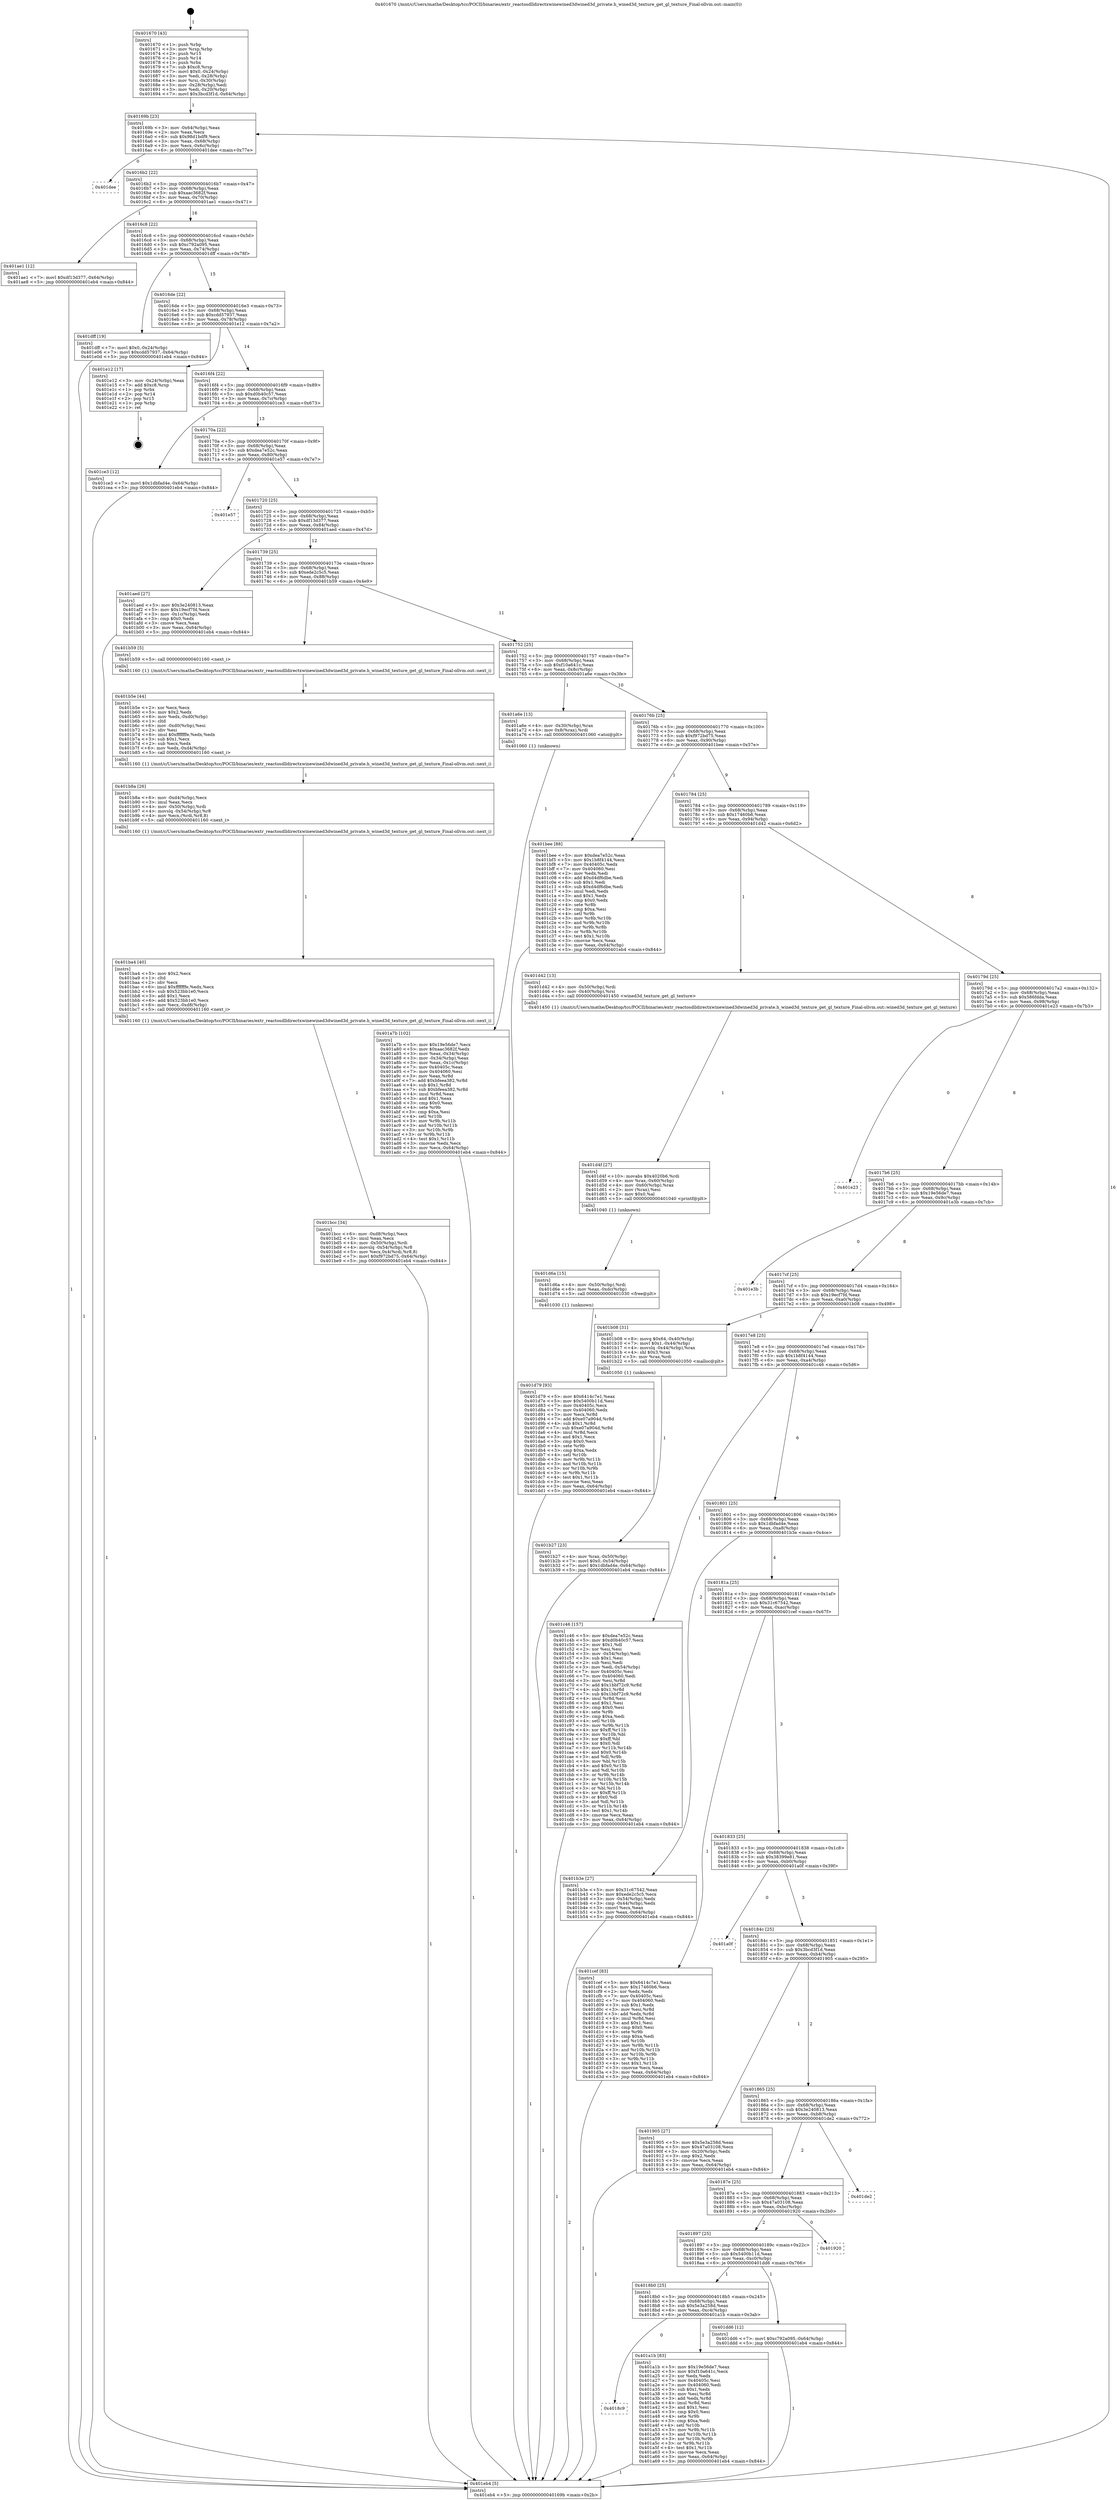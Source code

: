 digraph "0x401670" {
  label = "0x401670 (/mnt/c/Users/mathe/Desktop/tcc/POCII/binaries/extr_reactosdlldirectxwinewined3dwined3d_private.h_wined3d_texture_get_gl_texture_Final-ollvm.out::main(0))"
  labelloc = "t"
  node[shape=record]

  Entry [label="",width=0.3,height=0.3,shape=circle,fillcolor=black,style=filled]
  "0x40169b" [label="{
     0x40169b [23]\l
     | [instrs]\l
     &nbsp;&nbsp;0x40169b \<+3\>: mov -0x64(%rbp),%eax\l
     &nbsp;&nbsp;0x40169e \<+2\>: mov %eax,%ecx\l
     &nbsp;&nbsp;0x4016a0 \<+6\>: sub $0x98d1bdf9,%ecx\l
     &nbsp;&nbsp;0x4016a6 \<+3\>: mov %eax,-0x68(%rbp)\l
     &nbsp;&nbsp;0x4016a9 \<+3\>: mov %ecx,-0x6c(%rbp)\l
     &nbsp;&nbsp;0x4016ac \<+6\>: je 0000000000401dee \<main+0x77e\>\l
  }"]
  "0x401dee" [label="{
     0x401dee\l
  }", style=dashed]
  "0x4016b2" [label="{
     0x4016b2 [22]\l
     | [instrs]\l
     &nbsp;&nbsp;0x4016b2 \<+5\>: jmp 00000000004016b7 \<main+0x47\>\l
     &nbsp;&nbsp;0x4016b7 \<+3\>: mov -0x68(%rbp),%eax\l
     &nbsp;&nbsp;0x4016ba \<+5\>: sub $0xaac3682f,%eax\l
     &nbsp;&nbsp;0x4016bf \<+3\>: mov %eax,-0x70(%rbp)\l
     &nbsp;&nbsp;0x4016c2 \<+6\>: je 0000000000401ae1 \<main+0x471\>\l
  }"]
  Exit [label="",width=0.3,height=0.3,shape=circle,fillcolor=black,style=filled,peripheries=2]
  "0x401ae1" [label="{
     0x401ae1 [12]\l
     | [instrs]\l
     &nbsp;&nbsp;0x401ae1 \<+7\>: movl $0xdf13d377,-0x64(%rbp)\l
     &nbsp;&nbsp;0x401ae8 \<+5\>: jmp 0000000000401eb4 \<main+0x844\>\l
  }"]
  "0x4016c8" [label="{
     0x4016c8 [22]\l
     | [instrs]\l
     &nbsp;&nbsp;0x4016c8 \<+5\>: jmp 00000000004016cd \<main+0x5d\>\l
     &nbsp;&nbsp;0x4016cd \<+3\>: mov -0x68(%rbp),%eax\l
     &nbsp;&nbsp;0x4016d0 \<+5\>: sub $0xc792a095,%eax\l
     &nbsp;&nbsp;0x4016d5 \<+3\>: mov %eax,-0x74(%rbp)\l
     &nbsp;&nbsp;0x4016d8 \<+6\>: je 0000000000401dff \<main+0x78f\>\l
  }"]
  "0x401d79" [label="{
     0x401d79 [93]\l
     | [instrs]\l
     &nbsp;&nbsp;0x401d79 \<+5\>: mov $0x6414c7e1,%eax\l
     &nbsp;&nbsp;0x401d7e \<+5\>: mov $0x5400b11d,%esi\l
     &nbsp;&nbsp;0x401d83 \<+7\>: mov 0x40405c,%ecx\l
     &nbsp;&nbsp;0x401d8a \<+7\>: mov 0x404060,%edx\l
     &nbsp;&nbsp;0x401d91 \<+3\>: mov %ecx,%r8d\l
     &nbsp;&nbsp;0x401d94 \<+7\>: add $0xe07a904d,%r8d\l
     &nbsp;&nbsp;0x401d9b \<+4\>: sub $0x1,%r8d\l
     &nbsp;&nbsp;0x401d9f \<+7\>: sub $0xe07a904d,%r8d\l
     &nbsp;&nbsp;0x401da6 \<+4\>: imul %r8d,%ecx\l
     &nbsp;&nbsp;0x401daa \<+3\>: and $0x1,%ecx\l
     &nbsp;&nbsp;0x401dad \<+3\>: cmp $0x0,%ecx\l
     &nbsp;&nbsp;0x401db0 \<+4\>: sete %r9b\l
     &nbsp;&nbsp;0x401db4 \<+3\>: cmp $0xa,%edx\l
     &nbsp;&nbsp;0x401db7 \<+4\>: setl %r10b\l
     &nbsp;&nbsp;0x401dbb \<+3\>: mov %r9b,%r11b\l
     &nbsp;&nbsp;0x401dbe \<+3\>: and %r10b,%r11b\l
     &nbsp;&nbsp;0x401dc1 \<+3\>: xor %r10b,%r9b\l
     &nbsp;&nbsp;0x401dc4 \<+3\>: or %r9b,%r11b\l
     &nbsp;&nbsp;0x401dc7 \<+4\>: test $0x1,%r11b\l
     &nbsp;&nbsp;0x401dcb \<+3\>: cmovne %esi,%eax\l
     &nbsp;&nbsp;0x401dce \<+3\>: mov %eax,-0x64(%rbp)\l
     &nbsp;&nbsp;0x401dd1 \<+5\>: jmp 0000000000401eb4 \<main+0x844\>\l
  }"]
  "0x401dff" [label="{
     0x401dff [19]\l
     | [instrs]\l
     &nbsp;&nbsp;0x401dff \<+7\>: movl $0x0,-0x24(%rbp)\l
     &nbsp;&nbsp;0x401e06 \<+7\>: movl $0xcdd57937,-0x64(%rbp)\l
     &nbsp;&nbsp;0x401e0d \<+5\>: jmp 0000000000401eb4 \<main+0x844\>\l
  }"]
  "0x4016de" [label="{
     0x4016de [22]\l
     | [instrs]\l
     &nbsp;&nbsp;0x4016de \<+5\>: jmp 00000000004016e3 \<main+0x73\>\l
     &nbsp;&nbsp;0x4016e3 \<+3\>: mov -0x68(%rbp),%eax\l
     &nbsp;&nbsp;0x4016e6 \<+5\>: sub $0xcdd57937,%eax\l
     &nbsp;&nbsp;0x4016eb \<+3\>: mov %eax,-0x78(%rbp)\l
     &nbsp;&nbsp;0x4016ee \<+6\>: je 0000000000401e12 \<main+0x7a2\>\l
  }"]
  "0x401d6a" [label="{
     0x401d6a [15]\l
     | [instrs]\l
     &nbsp;&nbsp;0x401d6a \<+4\>: mov -0x50(%rbp),%rdi\l
     &nbsp;&nbsp;0x401d6e \<+6\>: mov %eax,-0xdc(%rbp)\l
     &nbsp;&nbsp;0x401d74 \<+5\>: call 0000000000401030 \<free@plt\>\l
     | [calls]\l
     &nbsp;&nbsp;0x401030 \{1\} (unknown)\l
  }"]
  "0x401e12" [label="{
     0x401e12 [17]\l
     | [instrs]\l
     &nbsp;&nbsp;0x401e12 \<+3\>: mov -0x24(%rbp),%eax\l
     &nbsp;&nbsp;0x401e15 \<+7\>: add $0xc8,%rsp\l
     &nbsp;&nbsp;0x401e1c \<+1\>: pop %rbx\l
     &nbsp;&nbsp;0x401e1d \<+2\>: pop %r14\l
     &nbsp;&nbsp;0x401e1f \<+2\>: pop %r15\l
     &nbsp;&nbsp;0x401e21 \<+1\>: pop %rbp\l
     &nbsp;&nbsp;0x401e22 \<+1\>: ret\l
  }"]
  "0x4016f4" [label="{
     0x4016f4 [22]\l
     | [instrs]\l
     &nbsp;&nbsp;0x4016f4 \<+5\>: jmp 00000000004016f9 \<main+0x89\>\l
     &nbsp;&nbsp;0x4016f9 \<+3\>: mov -0x68(%rbp),%eax\l
     &nbsp;&nbsp;0x4016fc \<+5\>: sub $0xd0b40c57,%eax\l
     &nbsp;&nbsp;0x401701 \<+3\>: mov %eax,-0x7c(%rbp)\l
     &nbsp;&nbsp;0x401704 \<+6\>: je 0000000000401ce3 \<main+0x673\>\l
  }"]
  "0x401d4f" [label="{
     0x401d4f [27]\l
     | [instrs]\l
     &nbsp;&nbsp;0x401d4f \<+10\>: movabs $0x4020b6,%rdi\l
     &nbsp;&nbsp;0x401d59 \<+4\>: mov %rax,-0x60(%rbp)\l
     &nbsp;&nbsp;0x401d5d \<+4\>: mov -0x60(%rbp),%rax\l
     &nbsp;&nbsp;0x401d61 \<+2\>: mov (%rax),%esi\l
     &nbsp;&nbsp;0x401d63 \<+2\>: mov $0x0,%al\l
     &nbsp;&nbsp;0x401d65 \<+5\>: call 0000000000401040 \<printf@plt\>\l
     | [calls]\l
     &nbsp;&nbsp;0x401040 \{1\} (unknown)\l
  }"]
  "0x401ce3" [label="{
     0x401ce3 [12]\l
     | [instrs]\l
     &nbsp;&nbsp;0x401ce3 \<+7\>: movl $0x1dbfad4e,-0x64(%rbp)\l
     &nbsp;&nbsp;0x401cea \<+5\>: jmp 0000000000401eb4 \<main+0x844\>\l
  }"]
  "0x40170a" [label="{
     0x40170a [22]\l
     | [instrs]\l
     &nbsp;&nbsp;0x40170a \<+5\>: jmp 000000000040170f \<main+0x9f\>\l
     &nbsp;&nbsp;0x40170f \<+3\>: mov -0x68(%rbp),%eax\l
     &nbsp;&nbsp;0x401712 \<+5\>: sub $0xdea7e52c,%eax\l
     &nbsp;&nbsp;0x401717 \<+3\>: mov %eax,-0x80(%rbp)\l
     &nbsp;&nbsp;0x40171a \<+6\>: je 0000000000401e57 \<main+0x7e7\>\l
  }"]
  "0x401bcc" [label="{
     0x401bcc [34]\l
     | [instrs]\l
     &nbsp;&nbsp;0x401bcc \<+6\>: mov -0xd8(%rbp),%ecx\l
     &nbsp;&nbsp;0x401bd2 \<+3\>: imul %eax,%ecx\l
     &nbsp;&nbsp;0x401bd5 \<+4\>: mov -0x50(%rbp),%rdi\l
     &nbsp;&nbsp;0x401bd9 \<+4\>: movslq -0x54(%rbp),%r8\l
     &nbsp;&nbsp;0x401bdd \<+5\>: mov %ecx,0x4(%rdi,%r8,8)\l
     &nbsp;&nbsp;0x401be2 \<+7\>: movl $0xf972bd75,-0x64(%rbp)\l
     &nbsp;&nbsp;0x401be9 \<+5\>: jmp 0000000000401eb4 \<main+0x844\>\l
  }"]
  "0x401e57" [label="{
     0x401e57\l
  }", style=dashed]
  "0x401720" [label="{
     0x401720 [25]\l
     | [instrs]\l
     &nbsp;&nbsp;0x401720 \<+5\>: jmp 0000000000401725 \<main+0xb5\>\l
     &nbsp;&nbsp;0x401725 \<+3\>: mov -0x68(%rbp),%eax\l
     &nbsp;&nbsp;0x401728 \<+5\>: sub $0xdf13d377,%eax\l
     &nbsp;&nbsp;0x40172d \<+6\>: mov %eax,-0x84(%rbp)\l
     &nbsp;&nbsp;0x401733 \<+6\>: je 0000000000401aed \<main+0x47d\>\l
  }"]
  "0x401ba4" [label="{
     0x401ba4 [40]\l
     | [instrs]\l
     &nbsp;&nbsp;0x401ba4 \<+5\>: mov $0x2,%ecx\l
     &nbsp;&nbsp;0x401ba9 \<+1\>: cltd\l
     &nbsp;&nbsp;0x401baa \<+2\>: idiv %ecx\l
     &nbsp;&nbsp;0x401bac \<+6\>: imul $0xfffffffe,%edx,%ecx\l
     &nbsp;&nbsp;0x401bb2 \<+6\>: sub $0x523bb1e0,%ecx\l
     &nbsp;&nbsp;0x401bb8 \<+3\>: add $0x1,%ecx\l
     &nbsp;&nbsp;0x401bbb \<+6\>: add $0x523bb1e0,%ecx\l
     &nbsp;&nbsp;0x401bc1 \<+6\>: mov %ecx,-0xd8(%rbp)\l
     &nbsp;&nbsp;0x401bc7 \<+5\>: call 0000000000401160 \<next_i\>\l
     | [calls]\l
     &nbsp;&nbsp;0x401160 \{1\} (/mnt/c/Users/mathe/Desktop/tcc/POCII/binaries/extr_reactosdlldirectxwinewined3dwined3d_private.h_wined3d_texture_get_gl_texture_Final-ollvm.out::next_i)\l
  }"]
  "0x401aed" [label="{
     0x401aed [27]\l
     | [instrs]\l
     &nbsp;&nbsp;0x401aed \<+5\>: mov $0x3e240813,%eax\l
     &nbsp;&nbsp;0x401af2 \<+5\>: mov $0x19ecf7fd,%ecx\l
     &nbsp;&nbsp;0x401af7 \<+3\>: mov -0x1c(%rbp),%edx\l
     &nbsp;&nbsp;0x401afa \<+3\>: cmp $0x0,%edx\l
     &nbsp;&nbsp;0x401afd \<+3\>: cmove %ecx,%eax\l
     &nbsp;&nbsp;0x401b00 \<+3\>: mov %eax,-0x64(%rbp)\l
     &nbsp;&nbsp;0x401b03 \<+5\>: jmp 0000000000401eb4 \<main+0x844\>\l
  }"]
  "0x401739" [label="{
     0x401739 [25]\l
     | [instrs]\l
     &nbsp;&nbsp;0x401739 \<+5\>: jmp 000000000040173e \<main+0xce\>\l
     &nbsp;&nbsp;0x40173e \<+3\>: mov -0x68(%rbp),%eax\l
     &nbsp;&nbsp;0x401741 \<+5\>: sub $0xede2c5c5,%eax\l
     &nbsp;&nbsp;0x401746 \<+6\>: mov %eax,-0x88(%rbp)\l
     &nbsp;&nbsp;0x40174c \<+6\>: je 0000000000401b59 \<main+0x4e9\>\l
  }"]
  "0x401b8a" [label="{
     0x401b8a [26]\l
     | [instrs]\l
     &nbsp;&nbsp;0x401b8a \<+6\>: mov -0xd4(%rbp),%ecx\l
     &nbsp;&nbsp;0x401b90 \<+3\>: imul %eax,%ecx\l
     &nbsp;&nbsp;0x401b93 \<+4\>: mov -0x50(%rbp),%rdi\l
     &nbsp;&nbsp;0x401b97 \<+4\>: movslq -0x54(%rbp),%r8\l
     &nbsp;&nbsp;0x401b9b \<+4\>: mov %ecx,(%rdi,%r8,8)\l
     &nbsp;&nbsp;0x401b9f \<+5\>: call 0000000000401160 \<next_i\>\l
     | [calls]\l
     &nbsp;&nbsp;0x401160 \{1\} (/mnt/c/Users/mathe/Desktop/tcc/POCII/binaries/extr_reactosdlldirectxwinewined3dwined3d_private.h_wined3d_texture_get_gl_texture_Final-ollvm.out::next_i)\l
  }"]
  "0x401b59" [label="{
     0x401b59 [5]\l
     | [instrs]\l
     &nbsp;&nbsp;0x401b59 \<+5\>: call 0000000000401160 \<next_i\>\l
     | [calls]\l
     &nbsp;&nbsp;0x401160 \{1\} (/mnt/c/Users/mathe/Desktop/tcc/POCII/binaries/extr_reactosdlldirectxwinewined3dwined3d_private.h_wined3d_texture_get_gl_texture_Final-ollvm.out::next_i)\l
  }"]
  "0x401752" [label="{
     0x401752 [25]\l
     | [instrs]\l
     &nbsp;&nbsp;0x401752 \<+5\>: jmp 0000000000401757 \<main+0xe7\>\l
     &nbsp;&nbsp;0x401757 \<+3\>: mov -0x68(%rbp),%eax\l
     &nbsp;&nbsp;0x40175a \<+5\>: sub $0xf10a641c,%eax\l
     &nbsp;&nbsp;0x40175f \<+6\>: mov %eax,-0x8c(%rbp)\l
     &nbsp;&nbsp;0x401765 \<+6\>: je 0000000000401a6e \<main+0x3fe\>\l
  }"]
  "0x401b5e" [label="{
     0x401b5e [44]\l
     | [instrs]\l
     &nbsp;&nbsp;0x401b5e \<+2\>: xor %ecx,%ecx\l
     &nbsp;&nbsp;0x401b60 \<+5\>: mov $0x2,%edx\l
     &nbsp;&nbsp;0x401b65 \<+6\>: mov %edx,-0xd0(%rbp)\l
     &nbsp;&nbsp;0x401b6b \<+1\>: cltd\l
     &nbsp;&nbsp;0x401b6c \<+6\>: mov -0xd0(%rbp),%esi\l
     &nbsp;&nbsp;0x401b72 \<+2\>: idiv %esi\l
     &nbsp;&nbsp;0x401b74 \<+6\>: imul $0xfffffffe,%edx,%edx\l
     &nbsp;&nbsp;0x401b7a \<+3\>: sub $0x1,%ecx\l
     &nbsp;&nbsp;0x401b7d \<+2\>: sub %ecx,%edx\l
     &nbsp;&nbsp;0x401b7f \<+6\>: mov %edx,-0xd4(%rbp)\l
     &nbsp;&nbsp;0x401b85 \<+5\>: call 0000000000401160 \<next_i\>\l
     | [calls]\l
     &nbsp;&nbsp;0x401160 \{1\} (/mnt/c/Users/mathe/Desktop/tcc/POCII/binaries/extr_reactosdlldirectxwinewined3dwined3d_private.h_wined3d_texture_get_gl_texture_Final-ollvm.out::next_i)\l
  }"]
  "0x401a6e" [label="{
     0x401a6e [13]\l
     | [instrs]\l
     &nbsp;&nbsp;0x401a6e \<+4\>: mov -0x30(%rbp),%rax\l
     &nbsp;&nbsp;0x401a72 \<+4\>: mov 0x8(%rax),%rdi\l
     &nbsp;&nbsp;0x401a76 \<+5\>: call 0000000000401060 \<atoi@plt\>\l
     | [calls]\l
     &nbsp;&nbsp;0x401060 \{1\} (unknown)\l
  }"]
  "0x40176b" [label="{
     0x40176b [25]\l
     | [instrs]\l
     &nbsp;&nbsp;0x40176b \<+5\>: jmp 0000000000401770 \<main+0x100\>\l
     &nbsp;&nbsp;0x401770 \<+3\>: mov -0x68(%rbp),%eax\l
     &nbsp;&nbsp;0x401773 \<+5\>: sub $0xf972bd75,%eax\l
     &nbsp;&nbsp;0x401778 \<+6\>: mov %eax,-0x90(%rbp)\l
     &nbsp;&nbsp;0x40177e \<+6\>: je 0000000000401bee \<main+0x57e\>\l
  }"]
  "0x401b27" [label="{
     0x401b27 [23]\l
     | [instrs]\l
     &nbsp;&nbsp;0x401b27 \<+4\>: mov %rax,-0x50(%rbp)\l
     &nbsp;&nbsp;0x401b2b \<+7\>: movl $0x0,-0x54(%rbp)\l
     &nbsp;&nbsp;0x401b32 \<+7\>: movl $0x1dbfad4e,-0x64(%rbp)\l
     &nbsp;&nbsp;0x401b39 \<+5\>: jmp 0000000000401eb4 \<main+0x844\>\l
  }"]
  "0x401bee" [label="{
     0x401bee [88]\l
     | [instrs]\l
     &nbsp;&nbsp;0x401bee \<+5\>: mov $0xdea7e52c,%eax\l
     &nbsp;&nbsp;0x401bf3 \<+5\>: mov $0x1b8f4144,%ecx\l
     &nbsp;&nbsp;0x401bf8 \<+7\>: mov 0x40405c,%edx\l
     &nbsp;&nbsp;0x401bff \<+7\>: mov 0x404060,%esi\l
     &nbsp;&nbsp;0x401c06 \<+2\>: mov %edx,%edi\l
     &nbsp;&nbsp;0x401c08 \<+6\>: add $0xd4df6dbe,%edi\l
     &nbsp;&nbsp;0x401c0e \<+3\>: sub $0x1,%edi\l
     &nbsp;&nbsp;0x401c11 \<+6\>: sub $0xd4df6dbe,%edi\l
     &nbsp;&nbsp;0x401c17 \<+3\>: imul %edi,%edx\l
     &nbsp;&nbsp;0x401c1a \<+3\>: and $0x1,%edx\l
     &nbsp;&nbsp;0x401c1d \<+3\>: cmp $0x0,%edx\l
     &nbsp;&nbsp;0x401c20 \<+4\>: sete %r8b\l
     &nbsp;&nbsp;0x401c24 \<+3\>: cmp $0xa,%esi\l
     &nbsp;&nbsp;0x401c27 \<+4\>: setl %r9b\l
     &nbsp;&nbsp;0x401c2b \<+3\>: mov %r8b,%r10b\l
     &nbsp;&nbsp;0x401c2e \<+3\>: and %r9b,%r10b\l
     &nbsp;&nbsp;0x401c31 \<+3\>: xor %r9b,%r8b\l
     &nbsp;&nbsp;0x401c34 \<+3\>: or %r8b,%r10b\l
     &nbsp;&nbsp;0x401c37 \<+4\>: test $0x1,%r10b\l
     &nbsp;&nbsp;0x401c3b \<+3\>: cmovne %ecx,%eax\l
     &nbsp;&nbsp;0x401c3e \<+3\>: mov %eax,-0x64(%rbp)\l
     &nbsp;&nbsp;0x401c41 \<+5\>: jmp 0000000000401eb4 \<main+0x844\>\l
  }"]
  "0x401784" [label="{
     0x401784 [25]\l
     | [instrs]\l
     &nbsp;&nbsp;0x401784 \<+5\>: jmp 0000000000401789 \<main+0x119\>\l
     &nbsp;&nbsp;0x401789 \<+3\>: mov -0x68(%rbp),%eax\l
     &nbsp;&nbsp;0x40178c \<+5\>: sub $0x17460b6,%eax\l
     &nbsp;&nbsp;0x401791 \<+6\>: mov %eax,-0x94(%rbp)\l
     &nbsp;&nbsp;0x401797 \<+6\>: je 0000000000401d42 \<main+0x6d2\>\l
  }"]
  "0x401a7b" [label="{
     0x401a7b [102]\l
     | [instrs]\l
     &nbsp;&nbsp;0x401a7b \<+5\>: mov $0x19e56de7,%ecx\l
     &nbsp;&nbsp;0x401a80 \<+5\>: mov $0xaac3682f,%edx\l
     &nbsp;&nbsp;0x401a85 \<+3\>: mov %eax,-0x34(%rbp)\l
     &nbsp;&nbsp;0x401a88 \<+3\>: mov -0x34(%rbp),%eax\l
     &nbsp;&nbsp;0x401a8b \<+3\>: mov %eax,-0x1c(%rbp)\l
     &nbsp;&nbsp;0x401a8e \<+7\>: mov 0x40405c,%eax\l
     &nbsp;&nbsp;0x401a95 \<+7\>: mov 0x404060,%esi\l
     &nbsp;&nbsp;0x401a9c \<+3\>: mov %eax,%r8d\l
     &nbsp;&nbsp;0x401a9f \<+7\>: add $0xbfeea382,%r8d\l
     &nbsp;&nbsp;0x401aa6 \<+4\>: sub $0x1,%r8d\l
     &nbsp;&nbsp;0x401aaa \<+7\>: sub $0xbfeea382,%r8d\l
     &nbsp;&nbsp;0x401ab1 \<+4\>: imul %r8d,%eax\l
     &nbsp;&nbsp;0x401ab5 \<+3\>: and $0x1,%eax\l
     &nbsp;&nbsp;0x401ab8 \<+3\>: cmp $0x0,%eax\l
     &nbsp;&nbsp;0x401abb \<+4\>: sete %r9b\l
     &nbsp;&nbsp;0x401abf \<+3\>: cmp $0xa,%esi\l
     &nbsp;&nbsp;0x401ac2 \<+4\>: setl %r10b\l
     &nbsp;&nbsp;0x401ac6 \<+3\>: mov %r9b,%r11b\l
     &nbsp;&nbsp;0x401ac9 \<+3\>: and %r10b,%r11b\l
     &nbsp;&nbsp;0x401acc \<+3\>: xor %r10b,%r9b\l
     &nbsp;&nbsp;0x401acf \<+3\>: or %r9b,%r11b\l
     &nbsp;&nbsp;0x401ad2 \<+4\>: test $0x1,%r11b\l
     &nbsp;&nbsp;0x401ad6 \<+3\>: cmovne %edx,%ecx\l
     &nbsp;&nbsp;0x401ad9 \<+3\>: mov %ecx,-0x64(%rbp)\l
     &nbsp;&nbsp;0x401adc \<+5\>: jmp 0000000000401eb4 \<main+0x844\>\l
  }"]
  "0x401d42" [label="{
     0x401d42 [13]\l
     | [instrs]\l
     &nbsp;&nbsp;0x401d42 \<+4\>: mov -0x50(%rbp),%rdi\l
     &nbsp;&nbsp;0x401d46 \<+4\>: mov -0x40(%rbp),%rsi\l
     &nbsp;&nbsp;0x401d4a \<+5\>: call 0000000000401450 \<wined3d_texture_get_gl_texture\>\l
     | [calls]\l
     &nbsp;&nbsp;0x401450 \{1\} (/mnt/c/Users/mathe/Desktop/tcc/POCII/binaries/extr_reactosdlldirectxwinewined3dwined3d_private.h_wined3d_texture_get_gl_texture_Final-ollvm.out::wined3d_texture_get_gl_texture)\l
  }"]
  "0x40179d" [label="{
     0x40179d [25]\l
     | [instrs]\l
     &nbsp;&nbsp;0x40179d \<+5\>: jmp 00000000004017a2 \<main+0x132\>\l
     &nbsp;&nbsp;0x4017a2 \<+3\>: mov -0x68(%rbp),%eax\l
     &nbsp;&nbsp;0x4017a5 \<+5\>: sub $0x586fdda,%eax\l
     &nbsp;&nbsp;0x4017aa \<+6\>: mov %eax,-0x98(%rbp)\l
     &nbsp;&nbsp;0x4017b0 \<+6\>: je 0000000000401e23 \<main+0x7b3\>\l
  }"]
  "0x4018c9" [label="{
     0x4018c9\l
  }", style=dashed]
  "0x401e23" [label="{
     0x401e23\l
  }", style=dashed]
  "0x4017b6" [label="{
     0x4017b6 [25]\l
     | [instrs]\l
     &nbsp;&nbsp;0x4017b6 \<+5\>: jmp 00000000004017bb \<main+0x14b\>\l
     &nbsp;&nbsp;0x4017bb \<+3\>: mov -0x68(%rbp),%eax\l
     &nbsp;&nbsp;0x4017be \<+5\>: sub $0x19e56de7,%eax\l
     &nbsp;&nbsp;0x4017c3 \<+6\>: mov %eax,-0x9c(%rbp)\l
     &nbsp;&nbsp;0x4017c9 \<+6\>: je 0000000000401e3b \<main+0x7cb\>\l
  }"]
  "0x401a1b" [label="{
     0x401a1b [83]\l
     | [instrs]\l
     &nbsp;&nbsp;0x401a1b \<+5\>: mov $0x19e56de7,%eax\l
     &nbsp;&nbsp;0x401a20 \<+5\>: mov $0xf10a641c,%ecx\l
     &nbsp;&nbsp;0x401a25 \<+2\>: xor %edx,%edx\l
     &nbsp;&nbsp;0x401a27 \<+7\>: mov 0x40405c,%esi\l
     &nbsp;&nbsp;0x401a2e \<+7\>: mov 0x404060,%edi\l
     &nbsp;&nbsp;0x401a35 \<+3\>: sub $0x1,%edx\l
     &nbsp;&nbsp;0x401a38 \<+3\>: mov %esi,%r8d\l
     &nbsp;&nbsp;0x401a3b \<+3\>: add %edx,%r8d\l
     &nbsp;&nbsp;0x401a3e \<+4\>: imul %r8d,%esi\l
     &nbsp;&nbsp;0x401a42 \<+3\>: and $0x1,%esi\l
     &nbsp;&nbsp;0x401a45 \<+3\>: cmp $0x0,%esi\l
     &nbsp;&nbsp;0x401a48 \<+4\>: sete %r9b\l
     &nbsp;&nbsp;0x401a4c \<+3\>: cmp $0xa,%edi\l
     &nbsp;&nbsp;0x401a4f \<+4\>: setl %r10b\l
     &nbsp;&nbsp;0x401a53 \<+3\>: mov %r9b,%r11b\l
     &nbsp;&nbsp;0x401a56 \<+3\>: and %r10b,%r11b\l
     &nbsp;&nbsp;0x401a59 \<+3\>: xor %r10b,%r9b\l
     &nbsp;&nbsp;0x401a5c \<+3\>: or %r9b,%r11b\l
     &nbsp;&nbsp;0x401a5f \<+4\>: test $0x1,%r11b\l
     &nbsp;&nbsp;0x401a63 \<+3\>: cmovne %ecx,%eax\l
     &nbsp;&nbsp;0x401a66 \<+3\>: mov %eax,-0x64(%rbp)\l
     &nbsp;&nbsp;0x401a69 \<+5\>: jmp 0000000000401eb4 \<main+0x844\>\l
  }"]
  "0x401e3b" [label="{
     0x401e3b\l
  }", style=dashed]
  "0x4017cf" [label="{
     0x4017cf [25]\l
     | [instrs]\l
     &nbsp;&nbsp;0x4017cf \<+5\>: jmp 00000000004017d4 \<main+0x164\>\l
     &nbsp;&nbsp;0x4017d4 \<+3\>: mov -0x68(%rbp),%eax\l
     &nbsp;&nbsp;0x4017d7 \<+5\>: sub $0x19ecf7fd,%eax\l
     &nbsp;&nbsp;0x4017dc \<+6\>: mov %eax,-0xa0(%rbp)\l
     &nbsp;&nbsp;0x4017e2 \<+6\>: je 0000000000401b08 \<main+0x498\>\l
  }"]
  "0x4018b0" [label="{
     0x4018b0 [25]\l
     | [instrs]\l
     &nbsp;&nbsp;0x4018b0 \<+5\>: jmp 00000000004018b5 \<main+0x245\>\l
     &nbsp;&nbsp;0x4018b5 \<+3\>: mov -0x68(%rbp),%eax\l
     &nbsp;&nbsp;0x4018b8 \<+5\>: sub $0x5e3a258d,%eax\l
     &nbsp;&nbsp;0x4018bd \<+6\>: mov %eax,-0xc4(%rbp)\l
     &nbsp;&nbsp;0x4018c3 \<+6\>: je 0000000000401a1b \<main+0x3ab\>\l
  }"]
  "0x401b08" [label="{
     0x401b08 [31]\l
     | [instrs]\l
     &nbsp;&nbsp;0x401b08 \<+8\>: movq $0x64,-0x40(%rbp)\l
     &nbsp;&nbsp;0x401b10 \<+7\>: movl $0x1,-0x44(%rbp)\l
     &nbsp;&nbsp;0x401b17 \<+4\>: movslq -0x44(%rbp),%rax\l
     &nbsp;&nbsp;0x401b1b \<+4\>: shl $0x3,%rax\l
     &nbsp;&nbsp;0x401b1f \<+3\>: mov %rax,%rdi\l
     &nbsp;&nbsp;0x401b22 \<+5\>: call 0000000000401050 \<malloc@plt\>\l
     | [calls]\l
     &nbsp;&nbsp;0x401050 \{1\} (unknown)\l
  }"]
  "0x4017e8" [label="{
     0x4017e8 [25]\l
     | [instrs]\l
     &nbsp;&nbsp;0x4017e8 \<+5\>: jmp 00000000004017ed \<main+0x17d\>\l
     &nbsp;&nbsp;0x4017ed \<+3\>: mov -0x68(%rbp),%eax\l
     &nbsp;&nbsp;0x4017f0 \<+5\>: sub $0x1b8f4144,%eax\l
     &nbsp;&nbsp;0x4017f5 \<+6\>: mov %eax,-0xa4(%rbp)\l
     &nbsp;&nbsp;0x4017fb \<+6\>: je 0000000000401c46 \<main+0x5d6\>\l
  }"]
  "0x401dd6" [label="{
     0x401dd6 [12]\l
     | [instrs]\l
     &nbsp;&nbsp;0x401dd6 \<+7\>: movl $0xc792a095,-0x64(%rbp)\l
     &nbsp;&nbsp;0x401ddd \<+5\>: jmp 0000000000401eb4 \<main+0x844\>\l
  }"]
  "0x401c46" [label="{
     0x401c46 [157]\l
     | [instrs]\l
     &nbsp;&nbsp;0x401c46 \<+5\>: mov $0xdea7e52c,%eax\l
     &nbsp;&nbsp;0x401c4b \<+5\>: mov $0xd0b40c57,%ecx\l
     &nbsp;&nbsp;0x401c50 \<+2\>: mov $0x1,%dl\l
     &nbsp;&nbsp;0x401c52 \<+2\>: xor %esi,%esi\l
     &nbsp;&nbsp;0x401c54 \<+3\>: mov -0x54(%rbp),%edi\l
     &nbsp;&nbsp;0x401c57 \<+3\>: sub $0x1,%esi\l
     &nbsp;&nbsp;0x401c5a \<+2\>: sub %esi,%edi\l
     &nbsp;&nbsp;0x401c5c \<+3\>: mov %edi,-0x54(%rbp)\l
     &nbsp;&nbsp;0x401c5f \<+7\>: mov 0x40405c,%esi\l
     &nbsp;&nbsp;0x401c66 \<+7\>: mov 0x404060,%edi\l
     &nbsp;&nbsp;0x401c6d \<+3\>: mov %esi,%r8d\l
     &nbsp;&nbsp;0x401c70 \<+7\>: add $0x1bbf72c9,%r8d\l
     &nbsp;&nbsp;0x401c77 \<+4\>: sub $0x1,%r8d\l
     &nbsp;&nbsp;0x401c7b \<+7\>: sub $0x1bbf72c9,%r8d\l
     &nbsp;&nbsp;0x401c82 \<+4\>: imul %r8d,%esi\l
     &nbsp;&nbsp;0x401c86 \<+3\>: and $0x1,%esi\l
     &nbsp;&nbsp;0x401c89 \<+3\>: cmp $0x0,%esi\l
     &nbsp;&nbsp;0x401c8c \<+4\>: sete %r9b\l
     &nbsp;&nbsp;0x401c90 \<+3\>: cmp $0xa,%edi\l
     &nbsp;&nbsp;0x401c93 \<+4\>: setl %r10b\l
     &nbsp;&nbsp;0x401c97 \<+3\>: mov %r9b,%r11b\l
     &nbsp;&nbsp;0x401c9a \<+4\>: xor $0xff,%r11b\l
     &nbsp;&nbsp;0x401c9e \<+3\>: mov %r10b,%bl\l
     &nbsp;&nbsp;0x401ca1 \<+3\>: xor $0xff,%bl\l
     &nbsp;&nbsp;0x401ca4 \<+3\>: xor $0x0,%dl\l
     &nbsp;&nbsp;0x401ca7 \<+3\>: mov %r11b,%r14b\l
     &nbsp;&nbsp;0x401caa \<+4\>: and $0x0,%r14b\l
     &nbsp;&nbsp;0x401cae \<+3\>: and %dl,%r9b\l
     &nbsp;&nbsp;0x401cb1 \<+3\>: mov %bl,%r15b\l
     &nbsp;&nbsp;0x401cb4 \<+4\>: and $0x0,%r15b\l
     &nbsp;&nbsp;0x401cb8 \<+3\>: and %dl,%r10b\l
     &nbsp;&nbsp;0x401cbb \<+3\>: or %r9b,%r14b\l
     &nbsp;&nbsp;0x401cbe \<+3\>: or %r10b,%r15b\l
     &nbsp;&nbsp;0x401cc1 \<+3\>: xor %r15b,%r14b\l
     &nbsp;&nbsp;0x401cc4 \<+3\>: or %bl,%r11b\l
     &nbsp;&nbsp;0x401cc7 \<+4\>: xor $0xff,%r11b\l
     &nbsp;&nbsp;0x401ccb \<+3\>: or $0x0,%dl\l
     &nbsp;&nbsp;0x401cce \<+3\>: and %dl,%r11b\l
     &nbsp;&nbsp;0x401cd1 \<+3\>: or %r11b,%r14b\l
     &nbsp;&nbsp;0x401cd4 \<+4\>: test $0x1,%r14b\l
     &nbsp;&nbsp;0x401cd8 \<+3\>: cmovne %ecx,%eax\l
     &nbsp;&nbsp;0x401cdb \<+3\>: mov %eax,-0x64(%rbp)\l
     &nbsp;&nbsp;0x401cde \<+5\>: jmp 0000000000401eb4 \<main+0x844\>\l
  }"]
  "0x401801" [label="{
     0x401801 [25]\l
     | [instrs]\l
     &nbsp;&nbsp;0x401801 \<+5\>: jmp 0000000000401806 \<main+0x196\>\l
     &nbsp;&nbsp;0x401806 \<+3\>: mov -0x68(%rbp),%eax\l
     &nbsp;&nbsp;0x401809 \<+5\>: sub $0x1dbfad4e,%eax\l
     &nbsp;&nbsp;0x40180e \<+6\>: mov %eax,-0xa8(%rbp)\l
     &nbsp;&nbsp;0x401814 \<+6\>: je 0000000000401b3e \<main+0x4ce\>\l
  }"]
  "0x401897" [label="{
     0x401897 [25]\l
     | [instrs]\l
     &nbsp;&nbsp;0x401897 \<+5\>: jmp 000000000040189c \<main+0x22c\>\l
     &nbsp;&nbsp;0x40189c \<+3\>: mov -0x68(%rbp),%eax\l
     &nbsp;&nbsp;0x40189f \<+5\>: sub $0x5400b11d,%eax\l
     &nbsp;&nbsp;0x4018a4 \<+6\>: mov %eax,-0xc0(%rbp)\l
     &nbsp;&nbsp;0x4018aa \<+6\>: je 0000000000401dd6 \<main+0x766\>\l
  }"]
  "0x401b3e" [label="{
     0x401b3e [27]\l
     | [instrs]\l
     &nbsp;&nbsp;0x401b3e \<+5\>: mov $0x31c67542,%eax\l
     &nbsp;&nbsp;0x401b43 \<+5\>: mov $0xede2c5c5,%ecx\l
     &nbsp;&nbsp;0x401b48 \<+3\>: mov -0x54(%rbp),%edx\l
     &nbsp;&nbsp;0x401b4b \<+3\>: cmp -0x44(%rbp),%edx\l
     &nbsp;&nbsp;0x401b4e \<+3\>: cmovl %ecx,%eax\l
     &nbsp;&nbsp;0x401b51 \<+3\>: mov %eax,-0x64(%rbp)\l
     &nbsp;&nbsp;0x401b54 \<+5\>: jmp 0000000000401eb4 \<main+0x844\>\l
  }"]
  "0x40181a" [label="{
     0x40181a [25]\l
     | [instrs]\l
     &nbsp;&nbsp;0x40181a \<+5\>: jmp 000000000040181f \<main+0x1af\>\l
     &nbsp;&nbsp;0x40181f \<+3\>: mov -0x68(%rbp),%eax\l
     &nbsp;&nbsp;0x401822 \<+5\>: sub $0x31c67542,%eax\l
     &nbsp;&nbsp;0x401827 \<+6\>: mov %eax,-0xac(%rbp)\l
     &nbsp;&nbsp;0x40182d \<+6\>: je 0000000000401cef \<main+0x67f\>\l
  }"]
  "0x401920" [label="{
     0x401920\l
  }", style=dashed]
  "0x401cef" [label="{
     0x401cef [83]\l
     | [instrs]\l
     &nbsp;&nbsp;0x401cef \<+5\>: mov $0x6414c7e1,%eax\l
     &nbsp;&nbsp;0x401cf4 \<+5\>: mov $0x17460b6,%ecx\l
     &nbsp;&nbsp;0x401cf9 \<+2\>: xor %edx,%edx\l
     &nbsp;&nbsp;0x401cfb \<+7\>: mov 0x40405c,%esi\l
     &nbsp;&nbsp;0x401d02 \<+7\>: mov 0x404060,%edi\l
     &nbsp;&nbsp;0x401d09 \<+3\>: sub $0x1,%edx\l
     &nbsp;&nbsp;0x401d0c \<+3\>: mov %esi,%r8d\l
     &nbsp;&nbsp;0x401d0f \<+3\>: add %edx,%r8d\l
     &nbsp;&nbsp;0x401d12 \<+4\>: imul %r8d,%esi\l
     &nbsp;&nbsp;0x401d16 \<+3\>: and $0x1,%esi\l
     &nbsp;&nbsp;0x401d19 \<+3\>: cmp $0x0,%esi\l
     &nbsp;&nbsp;0x401d1c \<+4\>: sete %r9b\l
     &nbsp;&nbsp;0x401d20 \<+3\>: cmp $0xa,%edi\l
     &nbsp;&nbsp;0x401d23 \<+4\>: setl %r10b\l
     &nbsp;&nbsp;0x401d27 \<+3\>: mov %r9b,%r11b\l
     &nbsp;&nbsp;0x401d2a \<+3\>: and %r10b,%r11b\l
     &nbsp;&nbsp;0x401d2d \<+3\>: xor %r10b,%r9b\l
     &nbsp;&nbsp;0x401d30 \<+3\>: or %r9b,%r11b\l
     &nbsp;&nbsp;0x401d33 \<+4\>: test $0x1,%r11b\l
     &nbsp;&nbsp;0x401d37 \<+3\>: cmovne %ecx,%eax\l
     &nbsp;&nbsp;0x401d3a \<+3\>: mov %eax,-0x64(%rbp)\l
     &nbsp;&nbsp;0x401d3d \<+5\>: jmp 0000000000401eb4 \<main+0x844\>\l
  }"]
  "0x401833" [label="{
     0x401833 [25]\l
     | [instrs]\l
     &nbsp;&nbsp;0x401833 \<+5\>: jmp 0000000000401838 \<main+0x1c8\>\l
     &nbsp;&nbsp;0x401838 \<+3\>: mov -0x68(%rbp),%eax\l
     &nbsp;&nbsp;0x40183b \<+5\>: sub $0x38399e81,%eax\l
     &nbsp;&nbsp;0x401840 \<+6\>: mov %eax,-0xb0(%rbp)\l
     &nbsp;&nbsp;0x401846 \<+6\>: je 0000000000401a0f \<main+0x39f\>\l
  }"]
  "0x40187e" [label="{
     0x40187e [25]\l
     | [instrs]\l
     &nbsp;&nbsp;0x40187e \<+5\>: jmp 0000000000401883 \<main+0x213\>\l
     &nbsp;&nbsp;0x401883 \<+3\>: mov -0x68(%rbp),%eax\l
     &nbsp;&nbsp;0x401886 \<+5\>: sub $0x47a03108,%eax\l
     &nbsp;&nbsp;0x40188b \<+6\>: mov %eax,-0xbc(%rbp)\l
     &nbsp;&nbsp;0x401891 \<+6\>: je 0000000000401920 \<main+0x2b0\>\l
  }"]
  "0x401a0f" [label="{
     0x401a0f\l
  }", style=dashed]
  "0x40184c" [label="{
     0x40184c [25]\l
     | [instrs]\l
     &nbsp;&nbsp;0x40184c \<+5\>: jmp 0000000000401851 \<main+0x1e1\>\l
     &nbsp;&nbsp;0x401851 \<+3\>: mov -0x68(%rbp),%eax\l
     &nbsp;&nbsp;0x401854 \<+5\>: sub $0x3bcd3f1d,%eax\l
     &nbsp;&nbsp;0x401859 \<+6\>: mov %eax,-0xb4(%rbp)\l
     &nbsp;&nbsp;0x40185f \<+6\>: je 0000000000401905 \<main+0x295\>\l
  }"]
  "0x401de2" [label="{
     0x401de2\l
  }", style=dashed]
  "0x401905" [label="{
     0x401905 [27]\l
     | [instrs]\l
     &nbsp;&nbsp;0x401905 \<+5\>: mov $0x5e3a258d,%eax\l
     &nbsp;&nbsp;0x40190a \<+5\>: mov $0x47a03108,%ecx\l
     &nbsp;&nbsp;0x40190f \<+3\>: mov -0x20(%rbp),%edx\l
     &nbsp;&nbsp;0x401912 \<+3\>: cmp $0x2,%edx\l
     &nbsp;&nbsp;0x401915 \<+3\>: cmovne %ecx,%eax\l
     &nbsp;&nbsp;0x401918 \<+3\>: mov %eax,-0x64(%rbp)\l
     &nbsp;&nbsp;0x40191b \<+5\>: jmp 0000000000401eb4 \<main+0x844\>\l
  }"]
  "0x401865" [label="{
     0x401865 [25]\l
     | [instrs]\l
     &nbsp;&nbsp;0x401865 \<+5\>: jmp 000000000040186a \<main+0x1fa\>\l
     &nbsp;&nbsp;0x40186a \<+3\>: mov -0x68(%rbp),%eax\l
     &nbsp;&nbsp;0x40186d \<+5\>: sub $0x3e240813,%eax\l
     &nbsp;&nbsp;0x401872 \<+6\>: mov %eax,-0xb8(%rbp)\l
     &nbsp;&nbsp;0x401878 \<+6\>: je 0000000000401de2 \<main+0x772\>\l
  }"]
  "0x401eb4" [label="{
     0x401eb4 [5]\l
     | [instrs]\l
     &nbsp;&nbsp;0x401eb4 \<+5\>: jmp 000000000040169b \<main+0x2b\>\l
  }"]
  "0x401670" [label="{
     0x401670 [43]\l
     | [instrs]\l
     &nbsp;&nbsp;0x401670 \<+1\>: push %rbp\l
     &nbsp;&nbsp;0x401671 \<+3\>: mov %rsp,%rbp\l
     &nbsp;&nbsp;0x401674 \<+2\>: push %r15\l
     &nbsp;&nbsp;0x401676 \<+2\>: push %r14\l
     &nbsp;&nbsp;0x401678 \<+1\>: push %rbx\l
     &nbsp;&nbsp;0x401679 \<+7\>: sub $0xc8,%rsp\l
     &nbsp;&nbsp;0x401680 \<+7\>: movl $0x0,-0x24(%rbp)\l
     &nbsp;&nbsp;0x401687 \<+3\>: mov %edi,-0x28(%rbp)\l
     &nbsp;&nbsp;0x40168a \<+4\>: mov %rsi,-0x30(%rbp)\l
     &nbsp;&nbsp;0x40168e \<+3\>: mov -0x28(%rbp),%edi\l
     &nbsp;&nbsp;0x401691 \<+3\>: mov %edi,-0x20(%rbp)\l
     &nbsp;&nbsp;0x401694 \<+7\>: movl $0x3bcd3f1d,-0x64(%rbp)\l
  }"]
  Entry -> "0x401670" [label=" 1"]
  "0x40169b" -> "0x401dee" [label=" 0"]
  "0x40169b" -> "0x4016b2" [label=" 17"]
  "0x401e12" -> Exit [label=" 1"]
  "0x4016b2" -> "0x401ae1" [label=" 1"]
  "0x4016b2" -> "0x4016c8" [label=" 16"]
  "0x401dff" -> "0x401eb4" [label=" 1"]
  "0x4016c8" -> "0x401dff" [label=" 1"]
  "0x4016c8" -> "0x4016de" [label=" 15"]
  "0x401dd6" -> "0x401eb4" [label=" 1"]
  "0x4016de" -> "0x401e12" [label=" 1"]
  "0x4016de" -> "0x4016f4" [label=" 14"]
  "0x401d79" -> "0x401eb4" [label=" 1"]
  "0x4016f4" -> "0x401ce3" [label=" 1"]
  "0x4016f4" -> "0x40170a" [label=" 13"]
  "0x401d6a" -> "0x401d79" [label=" 1"]
  "0x40170a" -> "0x401e57" [label=" 0"]
  "0x40170a" -> "0x401720" [label=" 13"]
  "0x401d4f" -> "0x401d6a" [label=" 1"]
  "0x401720" -> "0x401aed" [label=" 1"]
  "0x401720" -> "0x401739" [label=" 12"]
  "0x401d42" -> "0x401d4f" [label=" 1"]
  "0x401739" -> "0x401b59" [label=" 1"]
  "0x401739" -> "0x401752" [label=" 11"]
  "0x401cef" -> "0x401eb4" [label=" 1"]
  "0x401752" -> "0x401a6e" [label=" 1"]
  "0x401752" -> "0x40176b" [label=" 10"]
  "0x401ce3" -> "0x401eb4" [label=" 1"]
  "0x40176b" -> "0x401bee" [label=" 1"]
  "0x40176b" -> "0x401784" [label=" 9"]
  "0x401c46" -> "0x401eb4" [label=" 1"]
  "0x401784" -> "0x401d42" [label=" 1"]
  "0x401784" -> "0x40179d" [label=" 8"]
  "0x401bee" -> "0x401eb4" [label=" 1"]
  "0x40179d" -> "0x401e23" [label=" 0"]
  "0x40179d" -> "0x4017b6" [label=" 8"]
  "0x401bcc" -> "0x401eb4" [label=" 1"]
  "0x4017b6" -> "0x401e3b" [label=" 0"]
  "0x4017b6" -> "0x4017cf" [label=" 8"]
  "0x401ba4" -> "0x401bcc" [label=" 1"]
  "0x4017cf" -> "0x401b08" [label=" 1"]
  "0x4017cf" -> "0x4017e8" [label=" 7"]
  "0x401b5e" -> "0x401b8a" [label=" 1"]
  "0x4017e8" -> "0x401c46" [label=" 1"]
  "0x4017e8" -> "0x401801" [label=" 6"]
  "0x401b59" -> "0x401b5e" [label=" 1"]
  "0x401801" -> "0x401b3e" [label=" 2"]
  "0x401801" -> "0x40181a" [label=" 4"]
  "0x401b27" -> "0x401eb4" [label=" 1"]
  "0x40181a" -> "0x401cef" [label=" 1"]
  "0x40181a" -> "0x401833" [label=" 3"]
  "0x401b08" -> "0x401b27" [label=" 1"]
  "0x401833" -> "0x401a0f" [label=" 0"]
  "0x401833" -> "0x40184c" [label=" 3"]
  "0x401ae1" -> "0x401eb4" [label=" 1"]
  "0x40184c" -> "0x401905" [label=" 1"]
  "0x40184c" -> "0x401865" [label=" 2"]
  "0x401905" -> "0x401eb4" [label=" 1"]
  "0x401670" -> "0x40169b" [label=" 1"]
  "0x401eb4" -> "0x40169b" [label=" 16"]
  "0x401a7b" -> "0x401eb4" [label=" 1"]
  "0x401865" -> "0x401de2" [label=" 0"]
  "0x401865" -> "0x40187e" [label=" 2"]
  "0x401aed" -> "0x401eb4" [label=" 1"]
  "0x40187e" -> "0x401920" [label=" 0"]
  "0x40187e" -> "0x401897" [label=" 2"]
  "0x401b3e" -> "0x401eb4" [label=" 2"]
  "0x401897" -> "0x401dd6" [label=" 1"]
  "0x401897" -> "0x4018b0" [label=" 1"]
  "0x401b8a" -> "0x401ba4" [label=" 1"]
  "0x4018b0" -> "0x401a1b" [label=" 1"]
  "0x4018b0" -> "0x4018c9" [label=" 0"]
  "0x401a1b" -> "0x401eb4" [label=" 1"]
  "0x401a6e" -> "0x401a7b" [label=" 1"]
}
